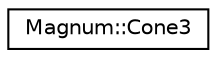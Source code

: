 digraph "圖形化之類別階層"
{
  edge [fontname="Helvetica",fontsize="10",labelfontname="Helvetica",labelfontsize="10"];
  node [fontname="Helvetica",fontsize="10",shape=record];
  rankdir="LR";
  Node1 [label="Magnum::Cone3",height=0.2,width=0.4,color="black", fillcolor="white", style="filled",URL="$class_magnum_1_1_cone3.html"];
}
